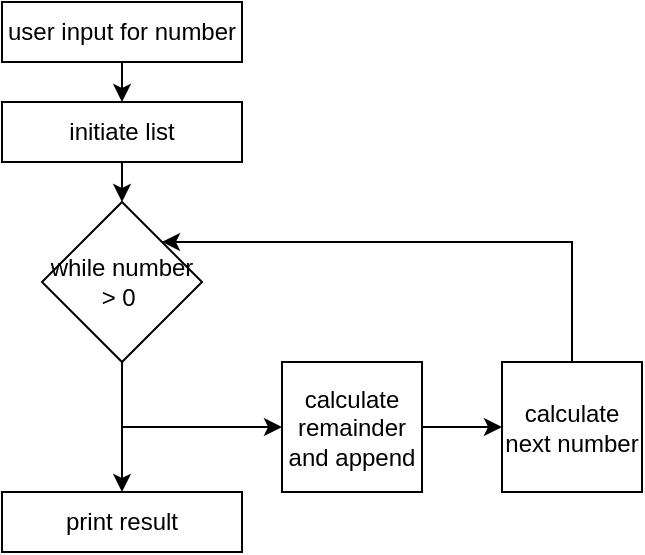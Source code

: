 <mxfile version="12.2.4" pages="1"><diagram id="ErdD2mkNcJdVNvveKiSu" name="Page-1"><mxGraphModel dx="806" dy="536" grid="1" gridSize="10" guides="1" tooltips="1" connect="1" arrows="1" fold="1" page="1" pageScale="1" pageWidth="850" pageHeight="1100" math="0" shadow="0"><root><mxCell id="0"/><mxCell id="1" parent="0"/><mxCell id="10" style="edgeStyle=orthogonalEdgeStyle;rounded=0;orthogonalLoop=1;jettySize=auto;html=1;exitX=0.5;exitY=1;exitDx=0;exitDy=0;entryX=0.5;entryY=0;entryDx=0;entryDy=0;" parent="1" source="2" target="4" edge="1"><mxGeometry relative="1" as="geometry"/></mxCell><mxCell id="2" value="user input for number" style="rounded=0;whiteSpace=wrap;html=1;" parent="1" vertex="1"><mxGeometry x="270" y="40" width="120" height="30" as="geometry"/></mxCell><mxCell id="3" style="edgeStyle=orthogonalEdgeStyle;rounded=0;orthogonalLoop=1;jettySize=auto;html=1;exitX=0.5;exitY=1;exitDx=0;exitDy=0;" parent="1" source="2" target="2" edge="1"><mxGeometry relative="1" as="geometry"/></mxCell><mxCell id="11" style="edgeStyle=orthogonalEdgeStyle;rounded=0;orthogonalLoop=1;jettySize=auto;html=1;exitX=0.5;exitY=1;exitDx=0;exitDy=0;entryX=0.5;entryY=0;entryDx=0;entryDy=0;" parent="1" source="4" target="6" edge="1"><mxGeometry relative="1" as="geometry"/></mxCell><mxCell id="4" value="initiate list" style="rounded=0;whiteSpace=wrap;html=1;" parent="1" vertex="1"><mxGeometry x="270" y="90" width="120" height="30" as="geometry"/></mxCell><mxCell id="23" style="edgeStyle=orthogonalEdgeStyle;rounded=0;orthogonalLoop=1;jettySize=auto;html=1;exitX=0.5;exitY=1;exitDx=0;exitDy=0;entryX=0;entryY=0.5;entryDx=0;entryDy=0;" parent="1" source="6" target="7" edge="1"><mxGeometry relative="1" as="geometry"/></mxCell><mxCell id="24" style="edgeStyle=orthogonalEdgeStyle;rounded=0;orthogonalLoop=1;jettySize=auto;html=1;exitX=0.5;exitY=1;exitDx=0;exitDy=0;entryX=0.5;entryY=0;entryDx=0;entryDy=0;" parent="1" source="6" target="9" edge="1"><mxGeometry relative="1" as="geometry"/></mxCell><mxCell id="6" value="while number &amp;gt; 0&amp;nbsp;" style="rhombus;whiteSpace=wrap;html=1;" parent="1" vertex="1"><mxGeometry x="290" y="140" width="80" height="80" as="geometry"/></mxCell><mxCell id="18" style="edgeStyle=orthogonalEdgeStyle;rounded=0;orthogonalLoop=1;jettySize=auto;html=1;exitX=1;exitY=0.5;exitDx=0;exitDy=0;entryX=0;entryY=0.5;entryDx=0;entryDy=0;" parent="1" source="7" target="8" edge="1"><mxGeometry relative="1" as="geometry"/></mxCell><mxCell id="7" value="calculate remainder and append" style="rounded=0;whiteSpace=wrap;html=1;" parent="1" vertex="1"><mxGeometry x="410" y="220" width="70" height="65" as="geometry"/></mxCell><mxCell id="21" style="edgeStyle=orthogonalEdgeStyle;rounded=0;orthogonalLoop=1;jettySize=auto;html=1;exitX=0.5;exitY=0;exitDx=0;exitDy=0;entryX=1;entryY=0;entryDx=0;entryDy=0;" parent="1" source="8" target="6" edge="1"><mxGeometry relative="1" as="geometry"/></mxCell><mxCell id="8" value="calculate next number" style="rounded=0;whiteSpace=wrap;html=1;" parent="1" vertex="1"><mxGeometry x="520" y="220" width="70" height="65" as="geometry"/></mxCell><mxCell id="9" value="print result" style="rounded=0;whiteSpace=wrap;html=1;" parent="1" vertex="1"><mxGeometry x="270" y="285" width="120" height="30" as="geometry"/></mxCell></root></mxGraphModel></diagram></mxfile>